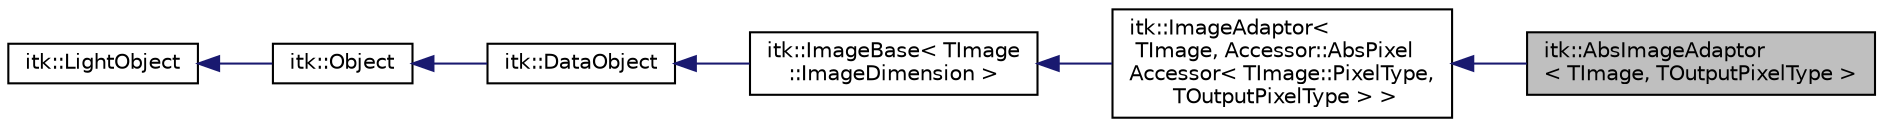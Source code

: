 digraph "itk::AbsImageAdaptor&lt; TImage, TOutputPixelType &gt;"
{
 // LATEX_PDF_SIZE
  edge [fontname="Helvetica",fontsize="10",labelfontname="Helvetica",labelfontsize="10"];
  node [fontname="Helvetica",fontsize="10",shape=record];
  rankdir="LR";
  Node1 [label="itk::AbsImageAdaptor\l\< TImage, TOutputPixelType \>",height=0.2,width=0.4,color="black", fillcolor="grey75", style="filled", fontcolor="black",tooltip="Presents an image as being composed of the itk::Math::abs() of its pixels."];
  Node2 -> Node1 [dir="back",color="midnightblue",fontsize="10",style="solid",fontname="Helvetica"];
  Node2 [label="itk::ImageAdaptor\<\l TImage, Accessor::AbsPixel\lAccessor\< TImage::PixelType,\l TOutputPixelType \> \>",height=0.2,width=0.4,color="black", fillcolor="white", style="filled",URL="$classitk_1_1ImageAdaptor.html",tooltip=" "];
  Node3 -> Node2 [dir="back",color="midnightblue",fontsize="10",style="solid",fontname="Helvetica"];
  Node3 [label="itk::ImageBase\< TImage\l::ImageDimension \>",height=0.2,width=0.4,color="black", fillcolor="white", style="filled",URL="$classitk_1_1ImageBase.html",tooltip=" "];
  Node4 -> Node3 [dir="back",color="midnightblue",fontsize="10",style="solid",fontname="Helvetica"];
  Node4 [label="itk::DataObject",height=0.2,width=0.4,color="black", fillcolor="white", style="filled",URL="$classitk_1_1DataObject.html",tooltip="Base class for all data objects in ITK."];
  Node5 -> Node4 [dir="back",color="midnightblue",fontsize="10",style="solid",fontname="Helvetica"];
  Node5 [label="itk::Object",height=0.2,width=0.4,color="black", fillcolor="white", style="filled",URL="$classitk_1_1Object.html",tooltip="Base class for most ITK classes."];
  Node6 -> Node5 [dir="back",color="midnightblue",fontsize="10",style="solid",fontname="Helvetica"];
  Node6 [label="itk::LightObject",height=0.2,width=0.4,color="black", fillcolor="white", style="filled",URL="$classitk_1_1LightObject.html",tooltip="Light weight base class for most itk classes."];
}
